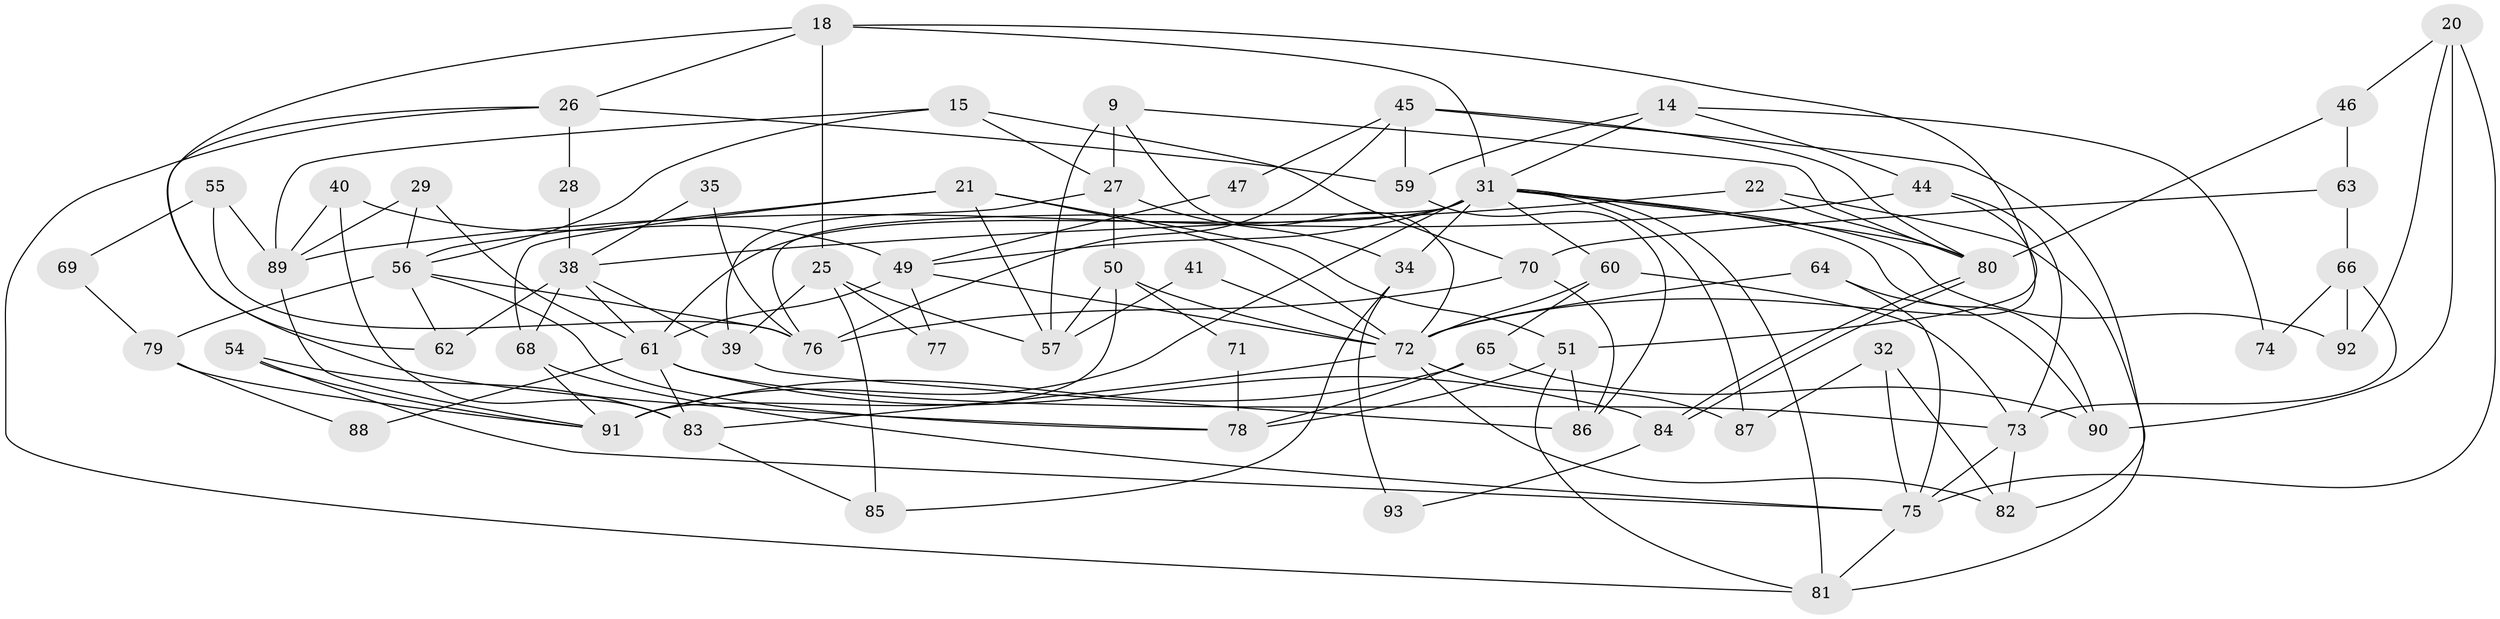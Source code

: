 // original degree distribution, {3: 0.21505376344086022, 4: 0.3225806451612903, 5: 0.21505376344086022, 2: 0.13978494623655913, 7: 0.06451612903225806, 6: 0.043010752688172046}
// Generated by graph-tools (version 1.1) at 2025/53/03/04/25 21:53:57]
// undirected, 65 vertices, 141 edges
graph export_dot {
graph [start="1"]
  node [color=gray90,style=filled];
  9 [super="+8"];
  14;
  15;
  18 [super="+5"];
  20;
  21;
  22;
  25;
  26 [super="+16"];
  27;
  28;
  29;
  31 [super="+4+23+30"];
  32;
  34;
  35;
  38 [super="+12"];
  39;
  40;
  41;
  44;
  45;
  46;
  47;
  49 [super="+33"];
  50;
  51;
  54;
  55;
  56 [super="+3"];
  57 [super="+17"];
  59;
  60 [super="+42"];
  61 [super="+19+13"];
  62;
  63;
  64;
  65;
  66;
  68;
  69;
  70;
  71;
  72 [super="+67+53"];
  73 [super="+52"];
  74;
  75 [super="+48"];
  76 [super="+58"];
  77;
  78 [super="+2"];
  79;
  80;
  81;
  82;
  83;
  84;
  85;
  86;
  87;
  88;
  89 [super="+36"];
  90;
  91 [super="+7+43"];
  92;
  93;
  9 -- 27 [weight=2];
  9 -- 80;
  9 -- 57;
  9 -- 72;
  14 -- 31;
  14 -- 44;
  14 -- 59;
  14 -- 74;
  15 -- 27;
  15 -- 56;
  15 -- 70;
  15 -- 89;
  18 -- 31;
  18 -- 25;
  18 -- 62;
  18 -- 26;
  18 -- 72;
  20 -- 90;
  20 -- 75 [weight=2];
  20 -- 46;
  20 -- 92;
  21 -- 51;
  21 -- 68;
  21 -- 56;
  21 -- 57;
  21 -- 72;
  22 -- 80;
  22 -- 81;
  22 -- 38;
  25 -- 85;
  25 -- 39;
  25 -- 77;
  25 -- 57;
  26 -- 59;
  26 -- 81;
  26 -- 78;
  26 -- 28;
  27 -- 39;
  27 -- 34;
  27 -- 50;
  28 -- 38;
  29 -- 56;
  29 -- 89;
  29 -- 61;
  31 -- 81;
  31 -- 87 [weight=2];
  31 -- 49 [weight=2];
  31 -- 34 [weight=2];
  31 -- 91 [weight=3];
  31 -- 92;
  31 -- 61 [weight=2];
  31 -- 76;
  31 -- 80;
  31 -- 90;
  31 -- 60 [weight=2];
  32 -- 87;
  32 -- 75;
  32 -- 82;
  34 -- 85;
  34 -- 93;
  35 -- 76;
  35 -- 38;
  38 -- 68;
  38 -- 39;
  38 -- 62;
  38 -- 61 [weight=2];
  39 -- 86;
  40 -- 83;
  40 -- 49;
  40 -- 89;
  41 -- 57;
  41 -- 72;
  44 -- 73;
  44 -- 89 [weight=2];
  44 -- 51;
  45 -- 59;
  45 -- 80;
  45 -- 47;
  45 -- 82;
  45 -- 76;
  46 -- 80;
  46 -- 63;
  47 -- 49;
  49 -- 72 [weight=2];
  49 -- 77;
  49 -- 61;
  50 -- 57;
  50 -- 71;
  50 -- 91;
  50 -- 72;
  51 -- 81;
  51 -- 86;
  51 -- 78;
  54 -- 83;
  54 -- 75;
  54 -- 91;
  55 -- 76;
  55 -- 89;
  55 -- 69;
  56 -- 62;
  56 -- 79;
  56 -- 76 [weight=2];
  56 -- 78;
  59 -- 86;
  60 -- 72 [weight=2];
  60 -- 65;
  60 -- 73;
  61 -- 84;
  61 -- 83;
  61 -- 88;
  61 -- 73 [weight=2];
  63 -- 70;
  63 -- 66;
  64 -- 90;
  64 -- 75 [weight=2];
  64 -- 72;
  65 -- 78 [weight=2];
  65 -- 90;
  65 -- 91;
  66 -- 92;
  66 -- 74;
  66 -- 73;
  68 -- 91;
  68 -- 75;
  69 -- 79;
  70 -- 86;
  70 -- 76;
  71 -- 78;
  72 -- 82;
  72 -- 83;
  72 -- 87;
  73 -- 75;
  73 -- 82;
  75 -- 81;
  79 -- 88;
  79 -- 91;
  80 -- 84;
  80 -- 84;
  83 -- 85;
  84 -- 93;
  89 -- 91;
}
